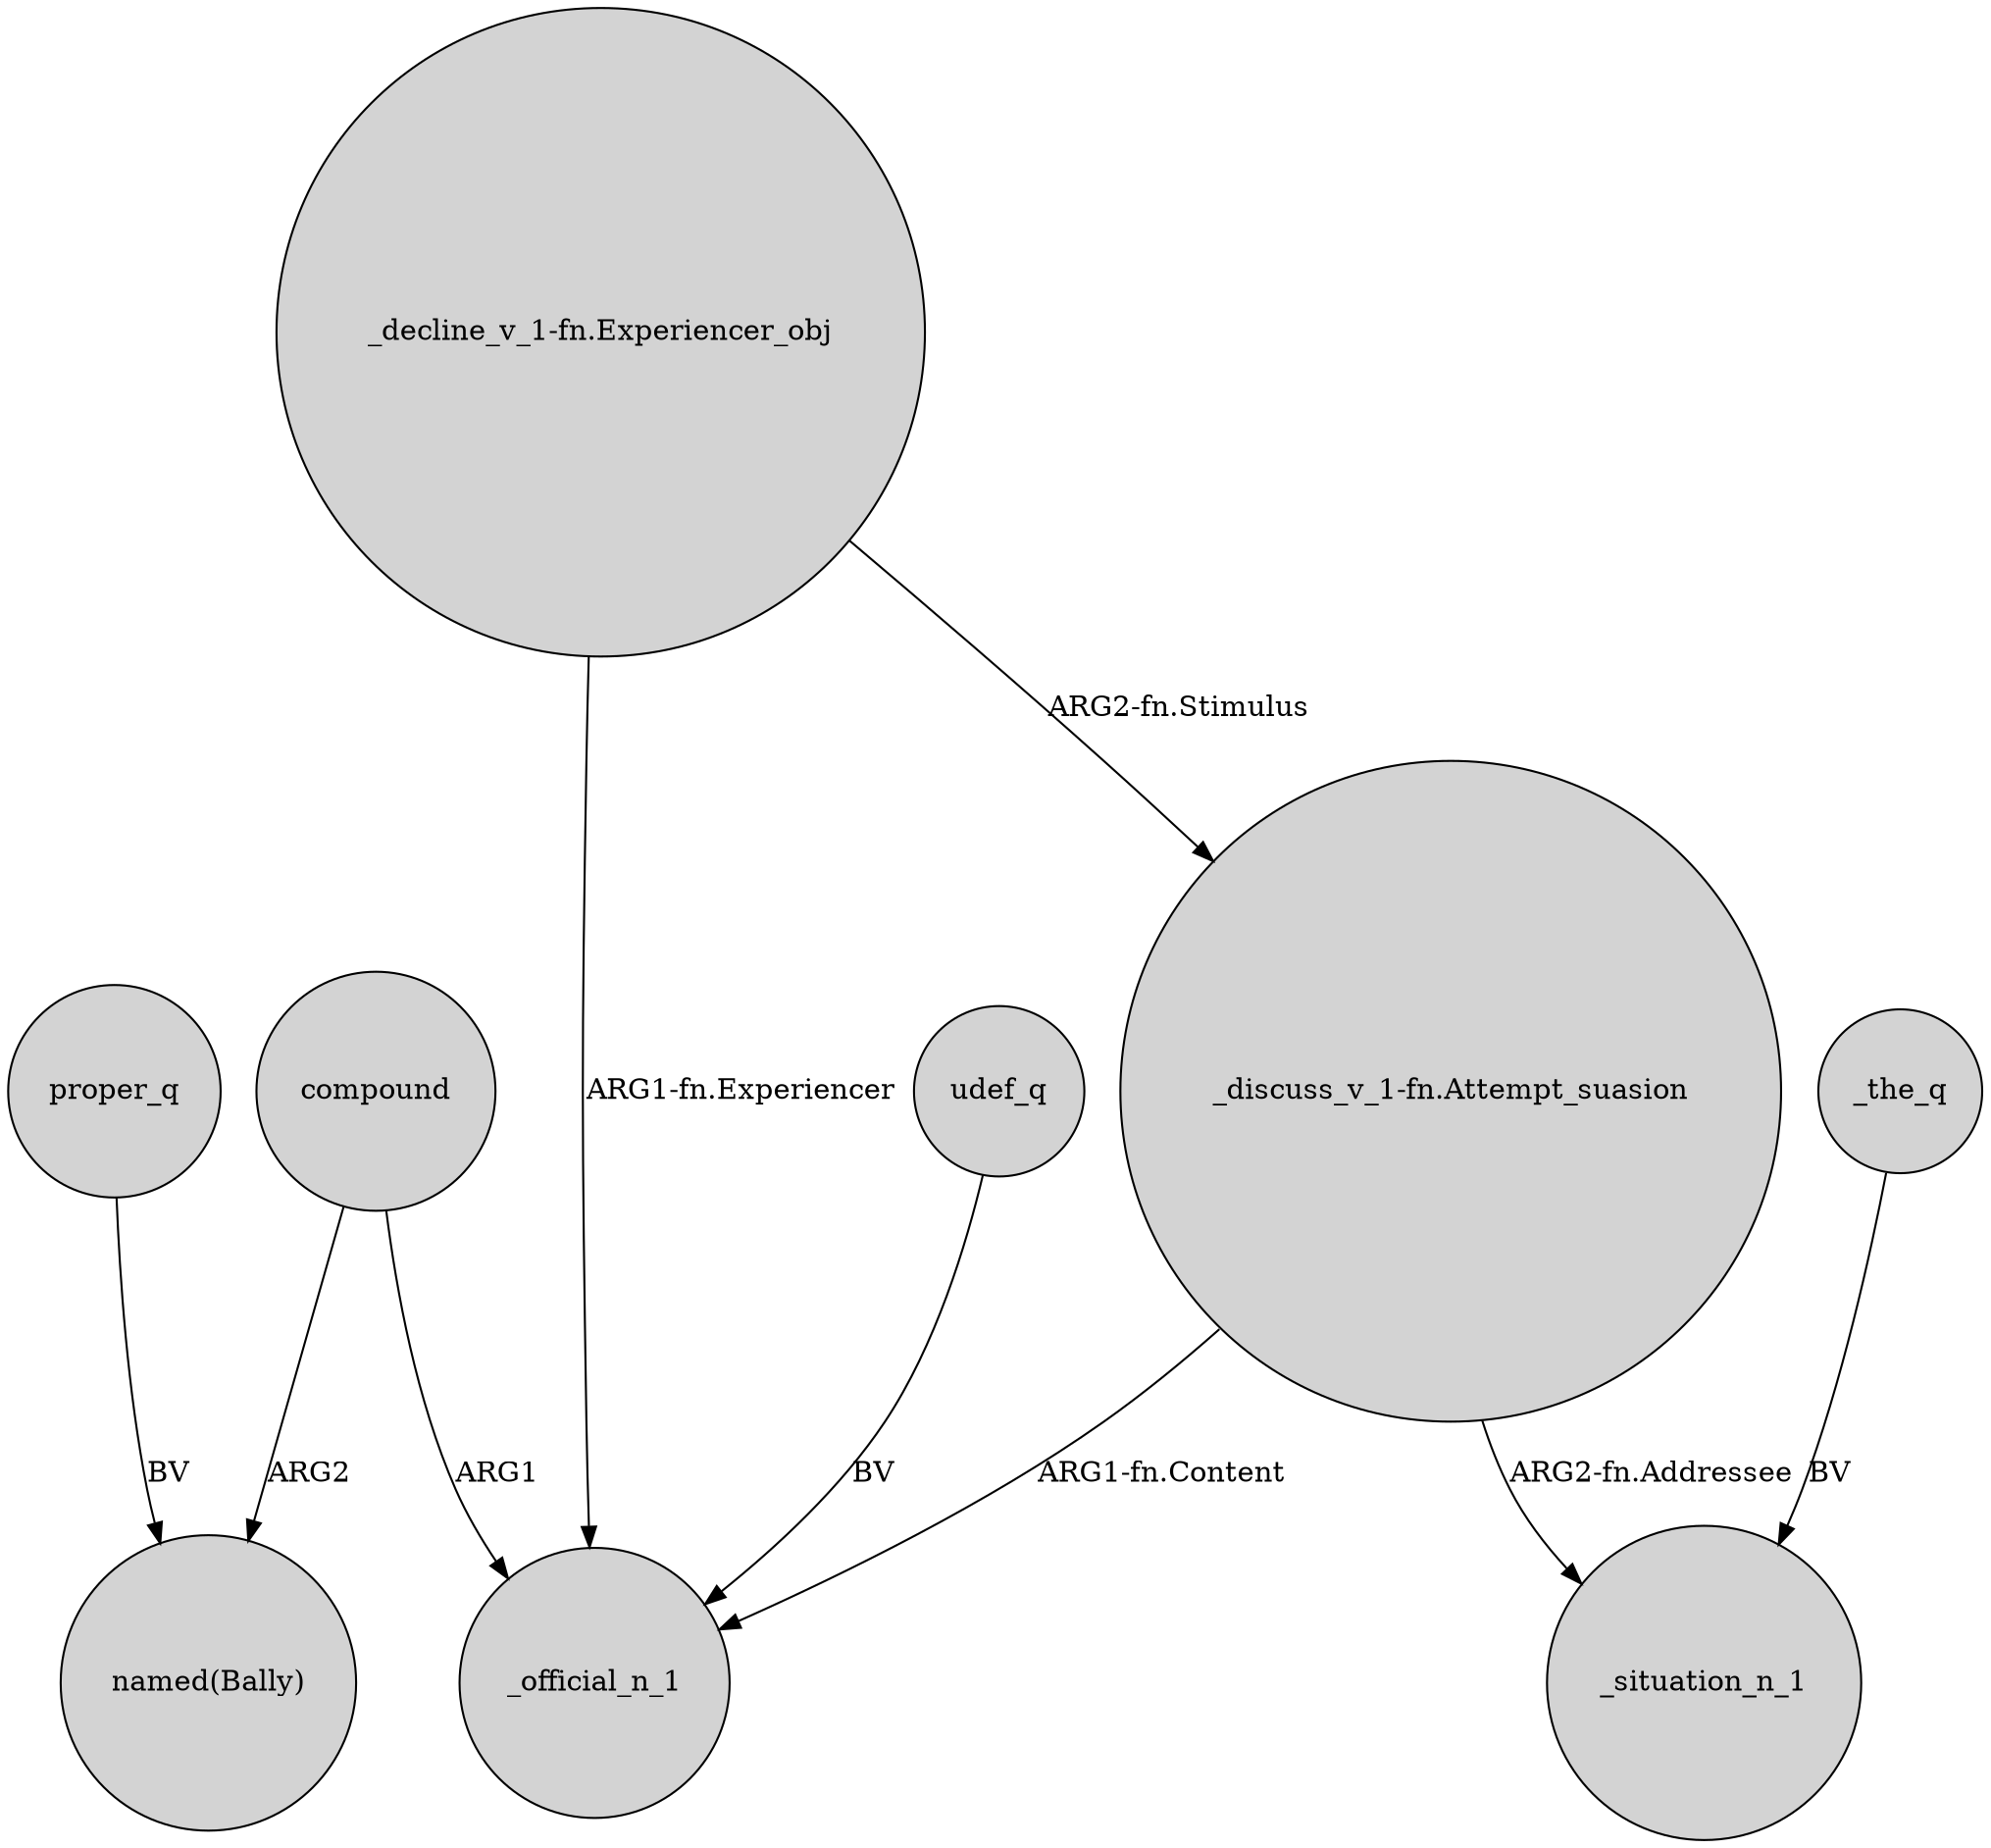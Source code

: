 digraph {
	node [shape=circle style=filled]
	udef_q -> _official_n_1 [label=BV]
	_the_q -> _situation_n_1 [label=BV]
	compound -> "named(Bally)" [label=ARG2]
	"_discuss_v_1-fn.Attempt_suasion" -> _situation_n_1 [label="ARG2-fn.Addressee"]
	compound -> _official_n_1 [label=ARG1]
	proper_q -> "named(Bally)" [label=BV]
	"_discuss_v_1-fn.Attempt_suasion" -> _official_n_1 [label="ARG1-fn.Content"]
	"_decline_v_1-fn.Experiencer_obj" -> _official_n_1 [label="ARG1-fn.Experiencer"]
	"_decline_v_1-fn.Experiencer_obj" -> "_discuss_v_1-fn.Attempt_suasion" [label="ARG2-fn.Stimulus"]
}
